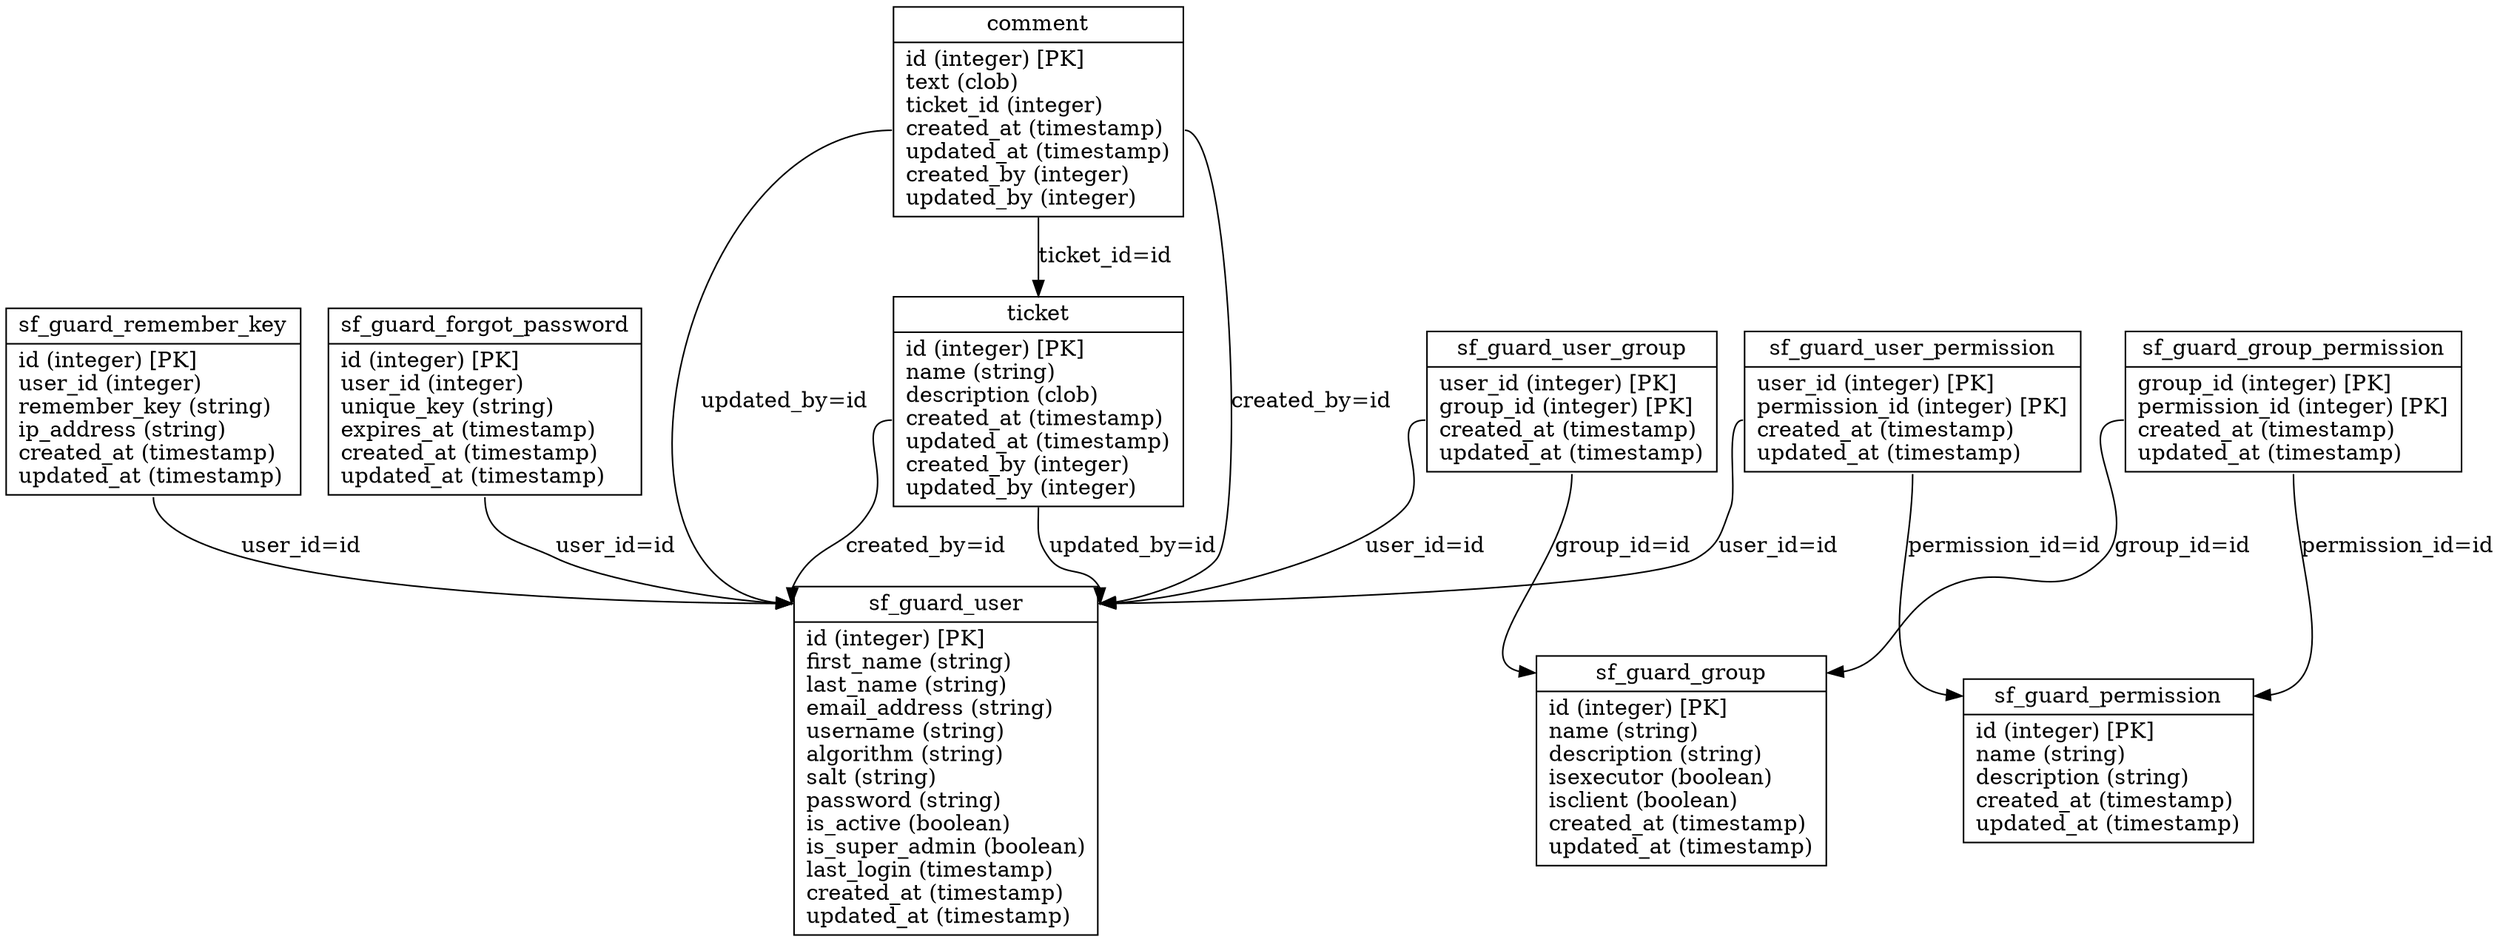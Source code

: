 digraph G {
	edge [ len=2 labeldistance=2 ];
	overlap=false;
	splines=true;

	nodecomment [
		label="{<table>comment|<cols>id (integer) [PK]\ltext (clob)\lticket_id (integer)\lcreated_at (timestamp)\lupdated_at (timestamp)\lcreated_by (integer)\lupdated_by (integer)\l}",
		shape=record ];
	nodesf_guard_group [
		label="{<table>sf_guard_group|<cols>id (integer) [PK]\lname (string)\ldescription (string)\lisexecutor (boolean)\lisclient (boolean)\lcreated_at (timestamp)\lupdated_at (timestamp)\l}",
		shape=record ];
	nodesf_guard_group_permission [
		label="{<table>sf_guard_group_permission|<cols>group_id (integer) [PK]\lpermission_id (integer) [PK]\lcreated_at (timestamp)\lupdated_at (timestamp)\l}",
		shape=record ];
	nodesf_guard_permission [
		label="{<table>sf_guard_permission|<cols>id (integer) [PK]\lname (string)\ldescription (string)\lcreated_at (timestamp)\lupdated_at (timestamp)\l}",
		shape=record ];
	nodesf_guard_user_permission [
		label="{<table>sf_guard_user_permission|<cols>user_id (integer) [PK]\lpermission_id (integer) [PK]\lcreated_at (timestamp)\lupdated_at (timestamp)\l}",
		shape=record ];
	nodesf_guard_remember_key [
		label="{<table>sf_guard_remember_key|<cols>id (integer) [PK]\luser_id (integer)\lremember_key (string)\lip_address (string)\lcreated_at (timestamp)\lupdated_at (timestamp)\l}",
		shape=record ];
	nodesf_guard_forgot_password [
		label="{<table>sf_guard_forgot_password|<cols>id (integer) [PK]\luser_id (integer)\lunique_key (string)\lexpires_at (timestamp)\lcreated_at (timestamp)\lupdated_at (timestamp)\l}",
		shape=record ];
	nodesf_guard_user_group [
		label="{<table>sf_guard_user_group|<cols>user_id (integer) [PK]\lgroup_id (integer) [PK]\lcreated_at (timestamp)\lupdated_at (timestamp)\l}",
		shape=record ];
	nodesf_guard_user [
		label="{<table>sf_guard_user|<cols>id (integer) [PK]\lfirst_name (string)\llast_name (string)\lemail_address (string)\lusername (string)\lalgorithm (string)\lsalt (string)\lpassword (string)\lis_active (boolean)\lis_super_admin (boolean)\llast_login (timestamp)\lcreated_at (timestamp)\lupdated_at (timestamp)\l}",
		shape=record ];
	nodeticket [
		label="{<table>ticket|<cols>id (integer) [PK]\lname (string)\ldescription (clob)\lcreated_at (timestamp)\lupdated_at (timestamp)\lcreated_by (integer)\lupdated_by (integer)\l}",
		shape=record ];

	nodecomment:cols -> nodesf_guard_user:table [
		label="created_by=id"];
	nodecomment:cols -> nodeticket:table [
		label="ticket_id=id"];
	nodecomment:cols -> nodesf_guard_user:table [
		label="updated_by=id"];
	nodesf_guard_group_permission:cols -> nodesf_guard_group:table [
		label="group_id=id"];
	nodesf_guard_group_permission:cols -> nodesf_guard_permission:table [
		label="permission_id=id"];
	nodesf_guard_user_permission:cols -> nodesf_guard_user:table [
		label="user_id=id"];
	nodesf_guard_user_permission:cols -> nodesf_guard_permission:table [
		label="permission_id=id"];
	nodesf_guard_remember_key:cols -> nodesf_guard_user:table [
		label="user_id=id"];
	nodesf_guard_forgot_password:cols -> nodesf_guard_user:table [
		label="user_id=id"];
	nodesf_guard_user_group:cols -> nodesf_guard_user:table [
		label="user_id=id"];
	nodesf_guard_user_group:cols -> nodesf_guard_group:table [
		label="group_id=id"];
	nodeticket:cols -> nodesf_guard_user:table [
		label="created_by=id"];
	nodeticket:cols -> nodesf_guard_user:table [
		label="updated_by=id"];
}